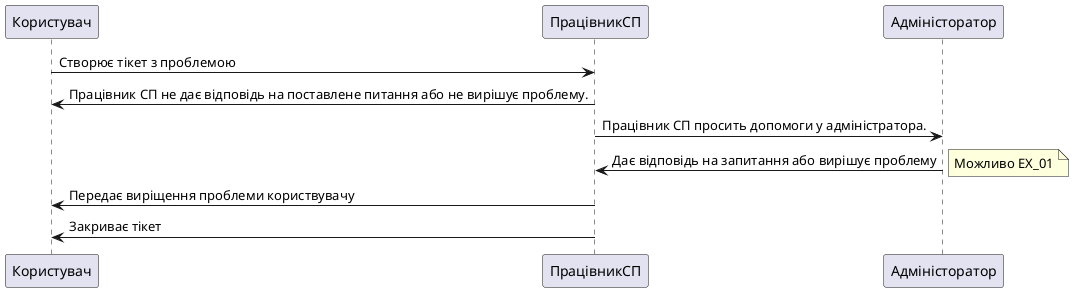 @startuml
Користувач->ПрацівникСП : Створює тікет з проблемою
ПрацівникСП->Користувач: Працівник СП не дає відповідь на поставлене питання або не вирішує проблему.
ПрацівникСП->Адміністоратор: Працівник СП просить допомоги у адміністратора.
Адміністоратор->ПрацівникСП: Дає відповідь на запитання або вирішує проблему
note right: Можливо EX_01
ПрацівникСП->Користувач: Передає виріщення проблеми користвувачу
ПрацівникСП->Користувач: Закриває тікет
@enduml
